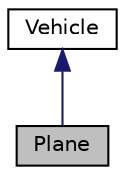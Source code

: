 digraph "Plane"
{
 // LATEX_PDF_SIZE
  edge [fontname="Helvetica",fontsize="10",labelfontname="Helvetica",labelfontsize="10"];
  node [fontname="Helvetica",fontsize="10",shape=record];
  Node1 [label="Plane",height=0.2,width=0.4,color="black", fillcolor="grey75", style="filled", fontcolor="black",tooltip="a Plane Class. a a product of the vehicle clas"];
  Node2 -> Node1 [dir="back",color="midnightblue",fontsize="10",style="solid"];
  Node2 [label="Vehicle",height=0.2,width=0.4,color="black", fillcolor="white", style="filled",URL="$classVehicle.html",tooltip="a Vehicle class. a an abstract product for the Vehiclefactory class an abtract product class for the ..."];
}
